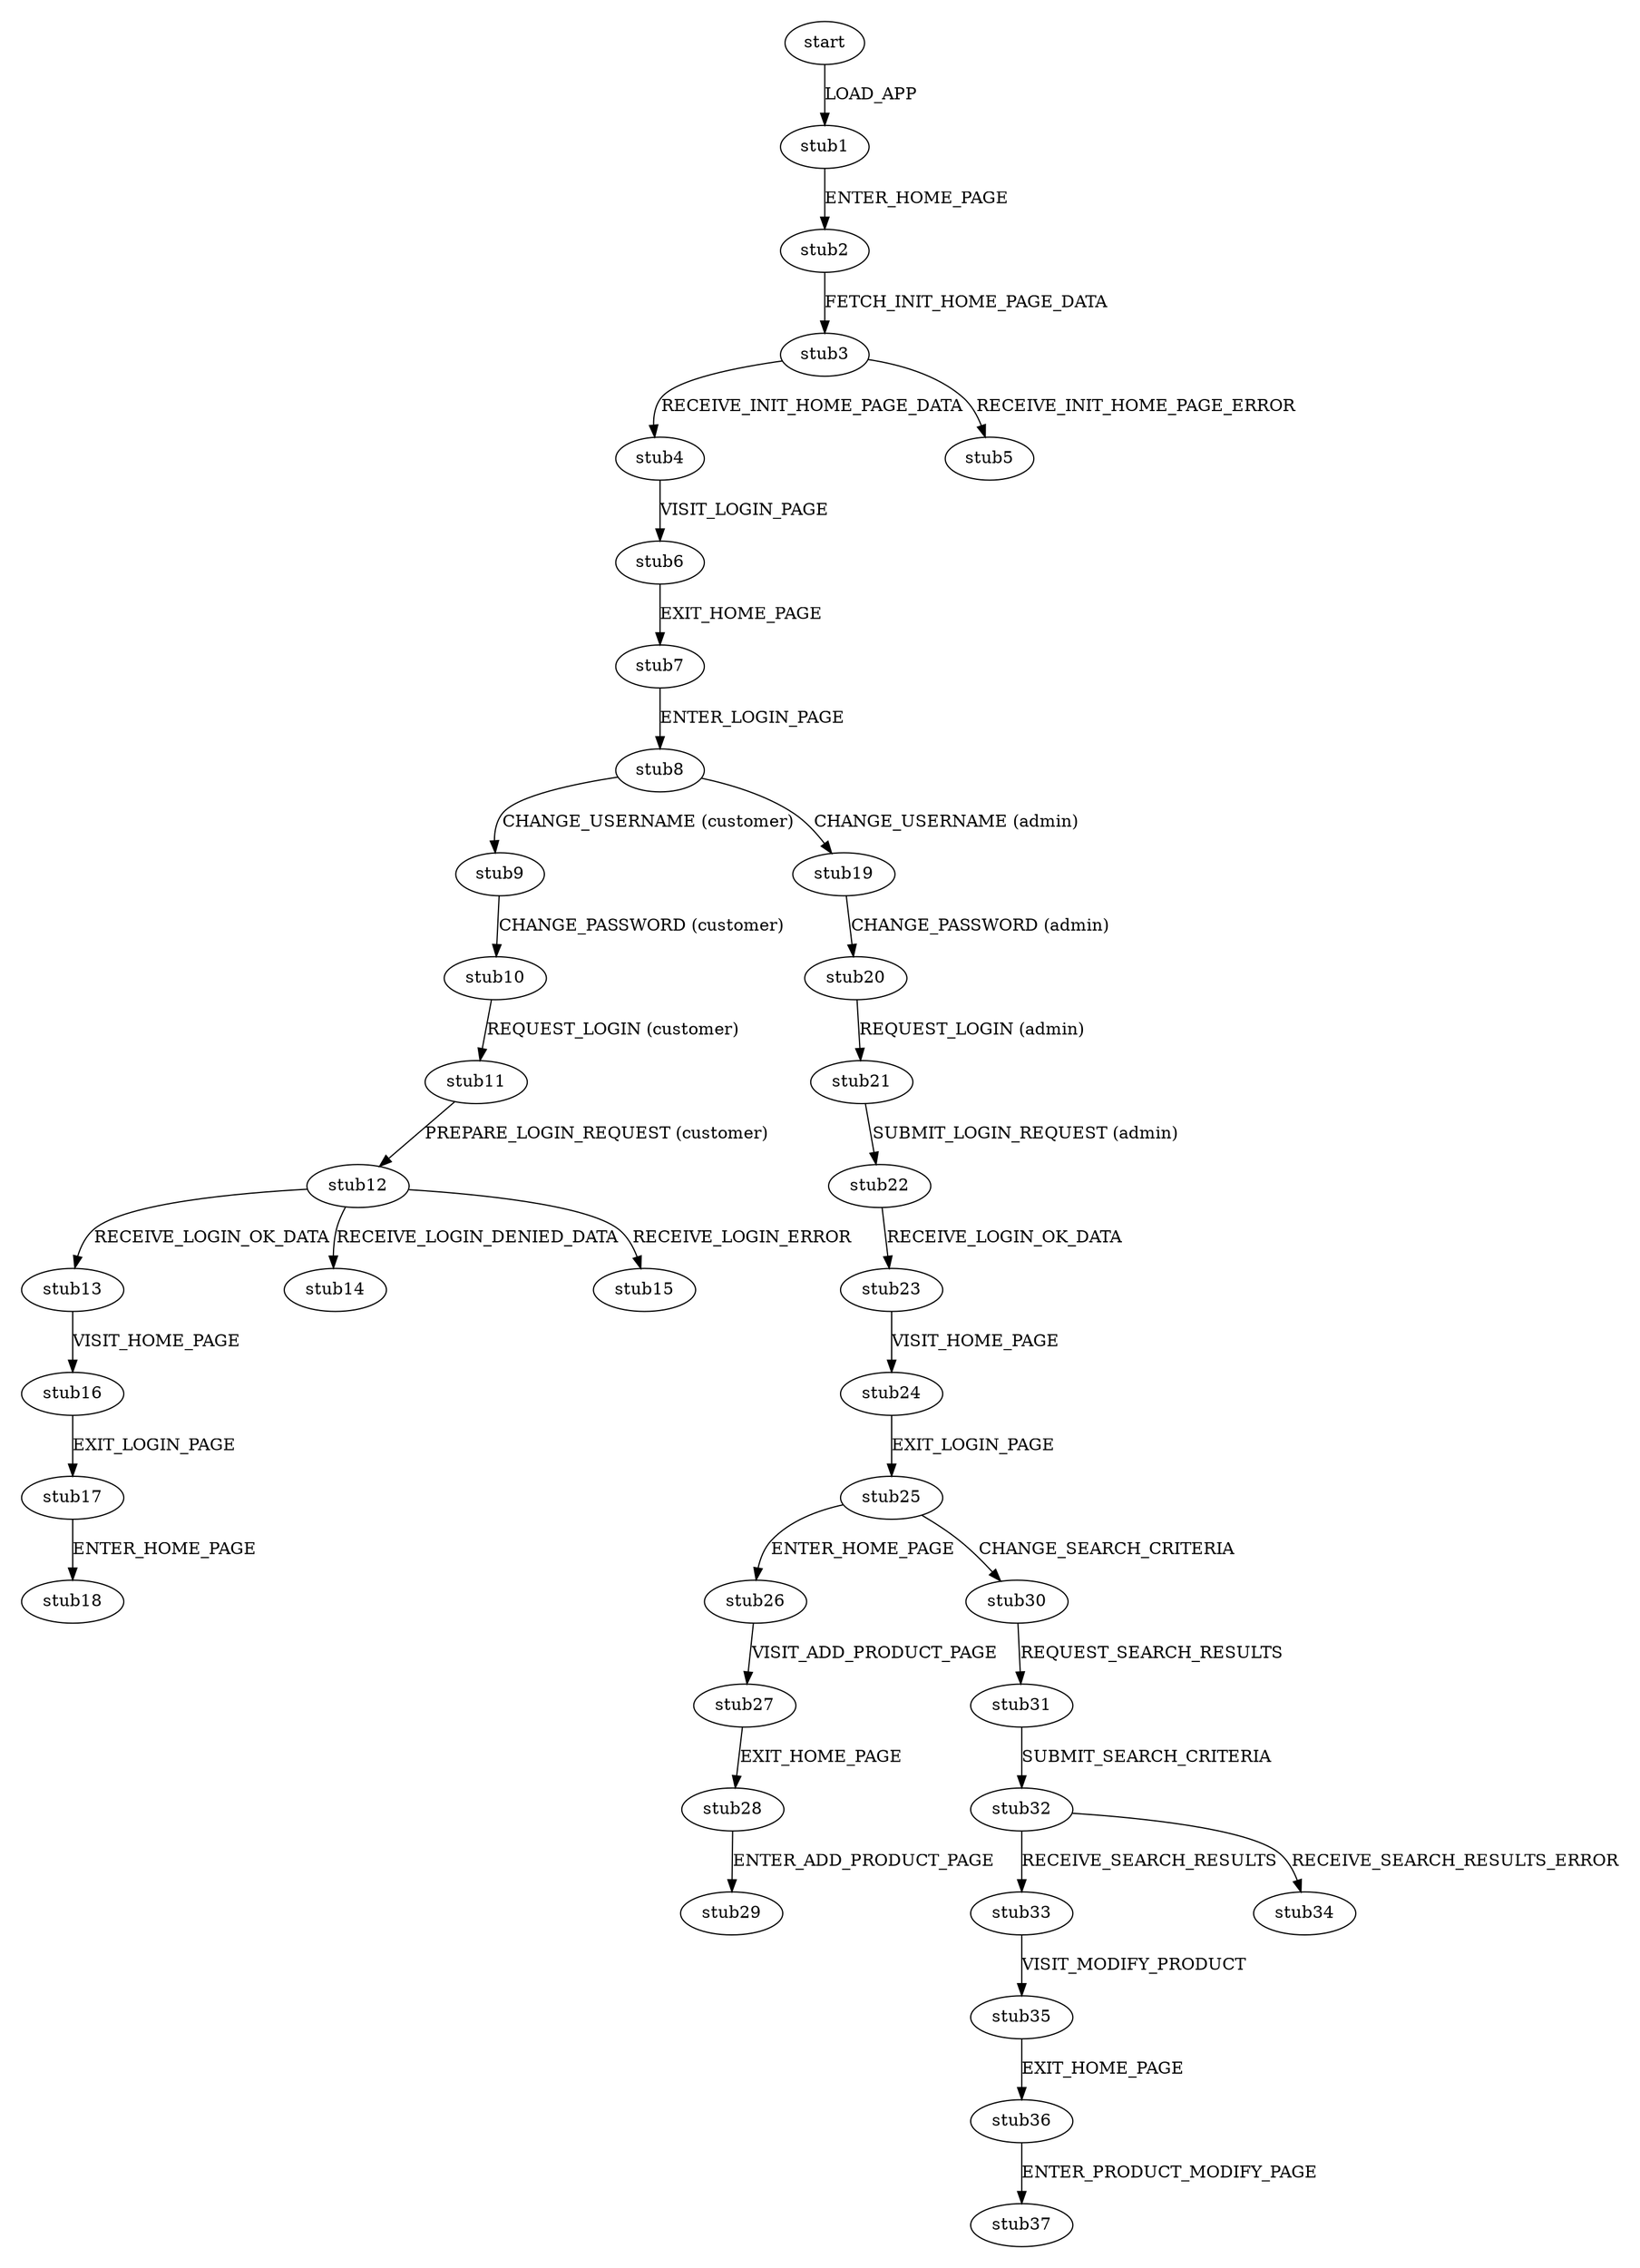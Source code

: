 digraph finite_state_machine {
    pad = 0.25

    start -> stub1 [ label = "LOAD_APP" ]
    stub1 -> stub2 [ label = "ENTER_HOME_PAGE" ]
    stub2 -> stub3 [ label = "FETCH_INIT_HOME_PAGE_DATA" ]
    stub3 -> stub4 [ label = "RECEIVE_INIT_HOME_PAGE_DATA" ]
    stub3 -> stub5 [ label = "RECEIVE_INIT_HOME_PAGE_ERROR" ]
    stub4 -> stub6 [ label = "VISIT_LOGIN_PAGE" ]
    stub6 -> stub7 [ label = "EXIT_HOME_PAGE" ]
    stub7 -> stub8 [ label = "ENTER_LOGIN_PAGE" ]
    stub8 -> stub9 [ label = "CHANGE_USERNAME (customer)" ]
    stub9 -> stub10 [ label = "CHANGE_PASSWORD (customer)" ]
    stub10 -> stub11 [ label = "REQUEST_LOGIN (customer)" ]
    stub11 -> stub12 [ label = "PREPARE_LOGIN_REQUEST (customer)" ]
    stub12 -> stub13 [ label = "RECEIVE_LOGIN_OK_DATA" ]
    stub12 -> stub14 [ label = "RECEIVE_LOGIN_DENIED_DATA" ]
    stub12 -> stub15 [ label = "RECEIVE_LOGIN_ERROR" ]
    stub13 -> stub16 [ label = "VISIT_HOME_PAGE" ]
    stub16 -> stub17 [ label = "EXIT_LOGIN_PAGE" ]
    stub17 -> stub18 [ label = "ENTER_HOME_PAGE" ]

    stub8 -> stub19 [ label = "CHANGE_USERNAME (admin)" ]
    stub19 -> stub20 [ label = "CHANGE_PASSWORD (admin)" ]
    stub20 -> stub21 [ label = "REQUEST_LOGIN (admin)" ]
    stub21 -> stub22 [ label = "SUBMIT_LOGIN_REQUEST (admin)" ]
    stub22 -> stub23 [ label = "RECEIVE_LOGIN_OK_DATA" ]
    stub23 -> stub24 [ label = "VISIT_HOME_PAGE" ]
    stub24 -> stub25 [ label = "EXIT_LOGIN_PAGE" ]
    stub25 -> stub26 [ label = "ENTER_HOME_PAGE" ]
    stub26 -> stub27 [ label = "VISIT_ADD_PRODUCT_PAGE" ]
    stub27 -> stub28 [ label = "EXIT_HOME_PAGE" ]
    stub28 -> stub29 [ label = "ENTER_ADD_PRODUCT_PAGE" ]
    stub25 -> stub30 [ label = "CHANGE_SEARCH_CRITERIA" ]
    stub30 -> stub31 [ label = "REQUEST_SEARCH_RESULTS" ]
    stub31 -> stub32 [ label = "SUBMIT_SEARCH_CRITERIA" ]
    stub32 -> stub33 [ label = "RECEIVE_SEARCH_RESULTS" ]
    stub32 -> stub34 [ label = "RECEIVE_SEARCH_RESULTS_ERROR" ]
    stub33 -> stub35 [ label = "VISIT_MODIFY_PRODUCT" ]
    stub35 -> stub36 [ label = "EXIT_HOME_PAGE" ]
    stub36 -> stub37 [ label = "ENTER_PRODUCT_MODIFY_PAGE" ]
}